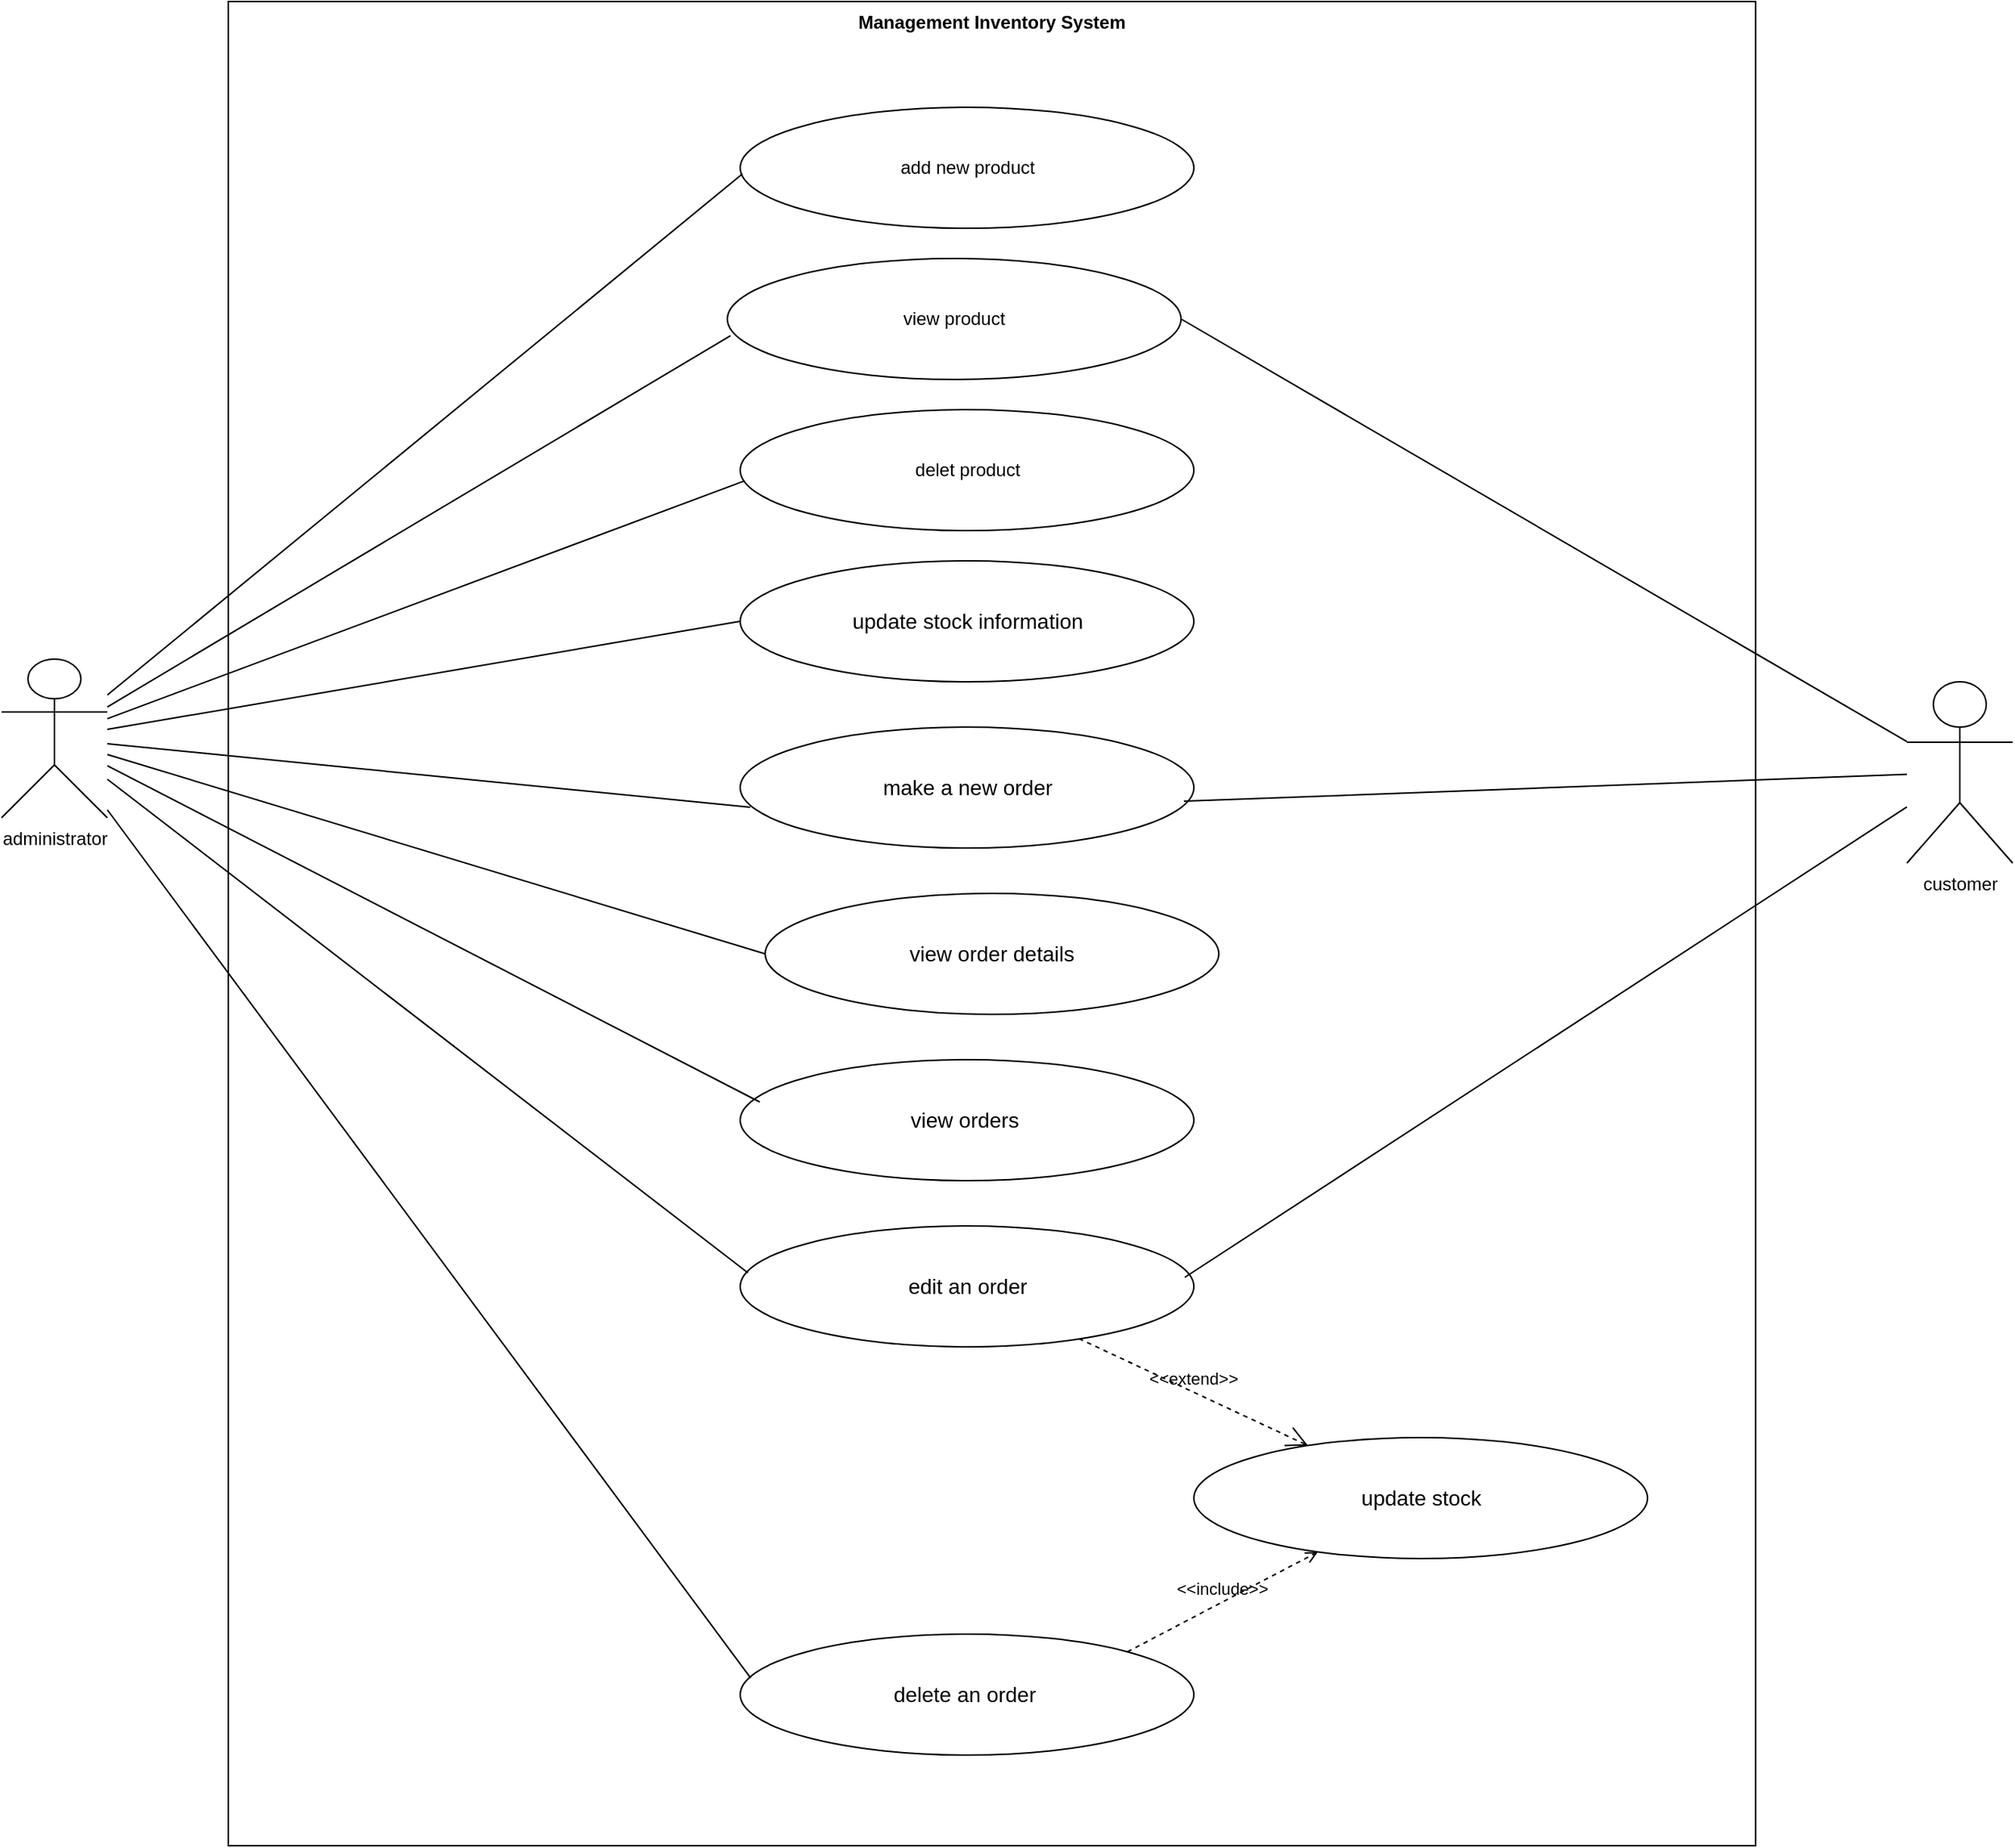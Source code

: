 <mxfile version="26.0.5">
  <diagram name="Page-1" id="2KGIQ_eXEkSzWEXvWLHr">
    <mxGraphModel dx="1509" dy="1913" grid="1" gridSize="10" guides="1" tooltips="1" connect="1" arrows="1" fold="1" page="1" pageScale="1" pageWidth="850" pageHeight="1100" math="0" shadow="0">
      <root>
        <mxCell id="0" />
        <mxCell id="1" parent="0" />
        <mxCell id="riCOL20UfUU9zMfdkkIi-10" value="" style="group" vertex="1" connectable="0" parent="1">
          <mxGeometry x="70" y="-20" width="1330" height="1220" as="geometry" />
        </mxCell>
        <mxCell id="riCOL20UfUU9zMfdkkIi-4" value="Management Inventory System" style="shape=rect;html=1;verticalAlign=top;fontStyle=1;whiteSpace=wrap;align=center;" vertex="1" parent="riCOL20UfUU9zMfdkkIi-10">
          <mxGeometry x="150" width="1010" height="1220" as="geometry" />
        </mxCell>
        <mxCell id="9QEkRZjNsA17iuVOnQEO-1" value="administrator" style="shape=umlActor;verticalLabelPosition=bottom;verticalAlign=top;html=1;outlineConnect=0;" parent="riCOL20UfUU9zMfdkkIi-10" vertex="1">
          <mxGeometry y="435" width="70" height="105" as="geometry" />
        </mxCell>
        <mxCell id="9QEkRZjNsA17iuVOnQEO-2" value="add new product" style="ellipse;whiteSpace=wrap;html=1;" parent="riCOL20UfUU9zMfdkkIi-10" vertex="1">
          <mxGeometry x="488.5" y="70" width="300" height="80" as="geometry" />
        </mxCell>
        <mxCell id="9QEkRZjNsA17iuVOnQEO-3" value="view product" style="ellipse;whiteSpace=wrap;html=1;" parent="riCOL20UfUU9zMfdkkIi-10" vertex="1">
          <mxGeometry x="480" y="170" width="300" height="80" as="geometry" />
        </mxCell>
        <mxCell id="9QEkRZjNsA17iuVOnQEO-4" value="delet product" style="ellipse;whiteSpace=wrap;html=1;" parent="riCOL20UfUU9zMfdkkIi-10" vertex="1">
          <mxGeometry x="488.5" y="270" width="300" height="80" as="geometry" />
        </mxCell>
        <mxCell id="9QEkRZjNsA17iuVOnQEO-5" value="&lt;span style=&quot;font-size: 14px;&quot;&gt;update stock information&lt;/span&gt;" style="ellipse;whiteSpace=wrap;html=1;" parent="riCOL20UfUU9zMfdkkIi-10" vertex="1">
          <mxGeometry x="488.5" y="370" width="300" height="80" as="geometry" />
        </mxCell>
        <mxCell id="9QEkRZjNsA17iuVOnQEO-12" value="customer" style="shape=umlActor;verticalLabelPosition=bottom;verticalAlign=top;html=1;outlineConnect=0;" parent="riCOL20UfUU9zMfdkkIi-10" vertex="1">
          <mxGeometry x="1260" y="450" width="70" height="120" as="geometry" />
        </mxCell>
        <mxCell id="9QEkRZjNsA17iuVOnQEO-13" value="make a new order" style="ellipse;whiteSpace=wrap;html=1;fontSize=14;" parent="riCOL20UfUU9zMfdkkIi-10" vertex="1">
          <mxGeometry x="488.5" y="480" width="300" height="80" as="geometry" />
        </mxCell>
        <mxCell id="9QEkRZjNsA17iuVOnQEO-14" value="view order details" style="ellipse;whiteSpace=wrap;html=1;fontSize=14;" parent="riCOL20UfUU9zMfdkkIi-10" vertex="1">
          <mxGeometry x="505" y="590" width="300" height="80" as="geometry" />
        </mxCell>
        <mxCell id="9QEkRZjNsA17iuVOnQEO-15" value="view orders&amp;nbsp;" style="ellipse;whiteSpace=wrap;html=1;fontSize=14;" parent="riCOL20UfUU9zMfdkkIi-10" vertex="1">
          <mxGeometry x="488.5" y="700" width="300" height="80" as="geometry" />
        </mxCell>
        <mxCell id="9QEkRZjNsA17iuVOnQEO-16" value="delete an order&amp;nbsp;" style="ellipse;whiteSpace=wrap;html=1;fontSize=14;" parent="riCOL20UfUU9zMfdkkIi-10" vertex="1">
          <mxGeometry x="488.5" y="1080" width="300" height="80" as="geometry" />
        </mxCell>
        <mxCell id="9QEkRZjNsA17iuVOnQEO-17" value="edit an order" style="ellipse;whiteSpace=wrap;html=1;fontSize=14;" parent="riCOL20UfUU9zMfdkkIi-10" vertex="1">
          <mxGeometry x="488.5" y="810" width="300" height="80" as="geometry" />
        </mxCell>
        <mxCell id="9QEkRZjNsA17iuVOnQEO-18" value="update stock" style="ellipse;whiteSpace=wrap;html=1;fontSize=14;" parent="riCOL20UfUU9zMfdkkIi-10" vertex="1">
          <mxGeometry x="788.5" y="950" width="300" height="80" as="geometry" />
        </mxCell>
        <mxCell id="9QEkRZjNsA17iuVOnQEO-23" value="" style="endArrow=none;html=1;rounded=0;entryX=0.005;entryY=0.55;entryDx=0;entryDy=0;entryPerimeter=0;" parent="riCOL20UfUU9zMfdkkIi-10" target="9QEkRZjNsA17iuVOnQEO-2" edge="1" source="9QEkRZjNsA17iuVOnQEO-1">
          <mxGeometry width="50" height="50" relative="1" as="geometry">
            <mxPoint x="130" y="540" as="sourcePoint" />
            <mxPoint x="180" y="100" as="targetPoint" />
          </mxGeometry>
        </mxCell>
        <mxCell id="9QEkRZjNsA17iuVOnQEO-24" value="" style="endArrow=none;html=1;rounded=0;entryX=0.007;entryY=0.638;entryDx=0;entryDy=0;entryPerimeter=0;" parent="riCOL20UfUU9zMfdkkIi-10" target="9QEkRZjNsA17iuVOnQEO-3" edge="1" source="9QEkRZjNsA17iuVOnQEO-1">
          <mxGeometry width="50" height="50" relative="1" as="geometry">
            <mxPoint x="130" y="579" as="sourcePoint" />
            <mxPoint x="180" y="529" as="targetPoint" />
          </mxGeometry>
        </mxCell>
        <mxCell id="9QEkRZjNsA17iuVOnQEO-25" value="" style="endArrow=none;html=1;rounded=0;entryX=0;entryY=0.5;entryDx=0;entryDy=0;" parent="riCOL20UfUU9zMfdkkIi-10" target="9QEkRZjNsA17iuVOnQEO-5" edge="1" source="9QEkRZjNsA17iuVOnQEO-1">
          <mxGeometry width="50" height="50" relative="1" as="geometry">
            <mxPoint x="130" y="590" as="sourcePoint" />
            <mxPoint x="180" y="540" as="targetPoint" />
          </mxGeometry>
        </mxCell>
        <mxCell id="9QEkRZjNsA17iuVOnQEO-26" value="" style="endArrow=none;html=1;rounded=0;entryX=0.022;entryY=0.663;entryDx=0;entryDy=0;entryPerimeter=0;" parent="riCOL20UfUU9zMfdkkIi-10" target="9QEkRZjNsA17iuVOnQEO-13" edge="1" source="9QEkRZjNsA17iuVOnQEO-1">
          <mxGeometry width="50" height="50" relative="1" as="geometry">
            <mxPoint x="130" y="605" as="sourcePoint" />
            <mxPoint x="180" y="555" as="targetPoint" />
          </mxGeometry>
        </mxCell>
        <mxCell id="9QEkRZjNsA17iuVOnQEO-27" value="" style="endArrow=none;html=1;rounded=0;entryX=0;entryY=0.5;entryDx=0;entryDy=0;" parent="riCOL20UfUU9zMfdkkIi-10" target="9QEkRZjNsA17iuVOnQEO-14" edge="1" source="9QEkRZjNsA17iuVOnQEO-1">
          <mxGeometry width="50" height="50" relative="1" as="geometry">
            <mxPoint x="130" y="620" as="sourcePoint" />
            <mxPoint x="180" y="570" as="targetPoint" />
          </mxGeometry>
        </mxCell>
        <mxCell id="9QEkRZjNsA17iuVOnQEO-28" value="" style="endArrow=none;html=1;rounded=0;entryX=0.043;entryY=0.35;entryDx=0;entryDy=0;entryPerimeter=0;" parent="riCOL20UfUU9zMfdkkIi-10" target="9QEkRZjNsA17iuVOnQEO-15" edge="1" source="9QEkRZjNsA17iuVOnQEO-1">
          <mxGeometry width="50" height="50" relative="1" as="geometry">
            <mxPoint x="130" y="620" as="sourcePoint" />
            <mxPoint x="180" y="609" as="targetPoint" />
          </mxGeometry>
        </mxCell>
        <mxCell id="9QEkRZjNsA17iuVOnQEO-29" value="" style="endArrow=none;html=1;rounded=0;entryX=0.017;entryY=0.388;entryDx=0;entryDy=0;entryPerimeter=0;" parent="riCOL20UfUU9zMfdkkIi-10" target="9QEkRZjNsA17iuVOnQEO-17" edge="1" source="9QEkRZjNsA17iuVOnQEO-1">
          <mxGeometry width="50" height="50" relative="1" as="geometry">
            <mxPoint x="130" y="659" as="sourcePoint" />
            <mxPoint x="180" y="609" as="targetPoint" />
          </mxGeometry>
        </mxCell>
        <mxCell id="9QEkRZjNsA17iuVOnQEO-30" value="" style="endArrow=none;html=1;rounded=0;entryX=0.023;entryY=0.363;entryDx=0;entryDy=0;entryPerimeter=0;" parent="riCOL20UfUU9zMfdkkIi-10" target="9QEkRZjNsA17iuVOnQEO-16" edge="1" source="9QEkRZjNsA17iuVOnQEO-1">
          <mxGeometry width="50" height="50" relative="1" as="geometry">
            <mxPoint x="130" y="700" as="sourcePoint" />
            <mxPoint x="180" y="650" as="targetPoint" />
          </mxGeometry>
        </mxCell>
        <mxCell id="9QEkRZjNsA17iuVOnQEO-32" value="" style="endArrow=none;html=1;rounded=0;exitX=1;exitY=0.5;exitDx=0;exitDy=0;" parent="riCOL20UfUU9zMfdkkIi-10" source="9QEkRZjNsA17iuVOnQEO-3" edge="1" target="9QEkRZjNsA17iuVOnQEO-12">
          <mxGeometry width="50" height="50" relative="1" as="geometry">
            <mxPoint x="560" y="560" as="sourcePoint" />
            <mxPoint x="610" y="510" as="targetPoint" />
          </mxGeometry>
        </mxCell>
        <mxCell id="9QEkRZjNsA17iuVOnQEO-33" value="" style="endArrow=none;html=1;rounded=0;exitX=0.978;exitY=0.613;exitDx=0;exitDy=0;exitPerimeter=0;" parent="riCOL20UfUU9zMfdkkIi-10" source="9QEkRZjNsA17iuVOnQEO-13" edge="1" target="9QEkRZjNsA17iuVOnQEO-12">
          <mxGeometry width="50" height="50" relative="1" as="geometry">
            <mxPoint x="560" y="629" as="sourcePoint" />
            <mxPoint x="610" y="579" as="targetPoint" />
          </mxGeometry>
        </mxCell>
        <mxCell id="9QEkRZjNsA17iuVOnQEO-34" value="" style="endArrow=none;html=1;rounded=0;exitX=0.98;exitY=0.425;exitDx=0;exitDy=0;exitPerimeter=0;" parent="riCOL20UfUU9zMfdkkIi-10" source="9QEkRZjNsA17iuVOnQEO-17" edge="1" target="9QEkRZjNsA17iuVOnQEO-12">
          <mxGeometry width="50" height="50" relative="1" as="geometry">
            <mxPoint x="560" y="670" as="sourcePoint" />
            <mxPoint x="610" y="620" as="targetPoint" />
          </mxGeometry>
        </mxCell>
        <mxCell id="riCOL20UfUU9zMfdkkIi-6" value="" style="endArrow=none;html=1;rounded=0;entryX=0.01;entryY=0.588;entryDx=0;entryDy=0;entryPerimeter=0;" edge="1" parent="riCOL20UfUU9zMfdkkIi-10" source="9QEkRZjNsA17iuVOnQEO-1" target="9QEkRZjNsA17iuVOnQEO-4">
          <mxGeometry width="50" height="50" relative="1" as="geometry">
            <mxPoint x="140" y="589" as="sourcePoint" />
            <mxPoint x="492" y="231" as="targetPoint" />
          </mxGeometry>
        </mxCell>
        <mxCell id="riCOL20UfUU9zMfdkkIi-7" value="&amp;lt;&amp;lt;extend&amp;gt;&amp;gt;" style="edgeStyle=none;html=1;startArrow=open;endArrow=none;startSize=12;verticalAlign=bottom;dashed=1;labelBackgroundColor=none;rounded=0;" edge="1" parent="riCOL20UfUU9zMfdkkIi-10" source="9QEkRZjNsA17iuVOnQEO-18" target="9QEkRZjNsA17iuVOnQEO-17">
          <mxGeometry width="160" relative="1" as="geometry">
            <mxPoint x="820" y="920" as="sourcePoint" />
            <mxPoint x="980" y="920" as="targetPoint" />
          </mxGeometry>
        </mxCell>
        <mxCell id="riCOL20UfUU9zMfdkkIi-8" value="&amp;lt;&amp;lt;include&amp;gt;&amp;gt;" style="edgeStyle=none;html=1;endArrow=open;verticalAlign=bottom;dashed=1;labelBackgroundColor=none;rounded=0;exitX=1;exitY=0;exitDx=0;exitDy=0;" edge="1" parent="riCOL20UfUU9zMfdkkIi-10" source="9QEkRZjNsA17iuVOnQEO-16" target="9QEkRZjNsA17iuVOnQEO-18">
          <mxGeometry width="160" relative="1" as="geometry">
            <mxPoint x="720" y="1120" as="sourcePoint" />
            <mxPoint x="880" y="1120" as="targetPoint" />
          </mxGeometry>
        </mxCell>
      </root>
    </mxGraphModel>
  </diagram>
</mxfile>
